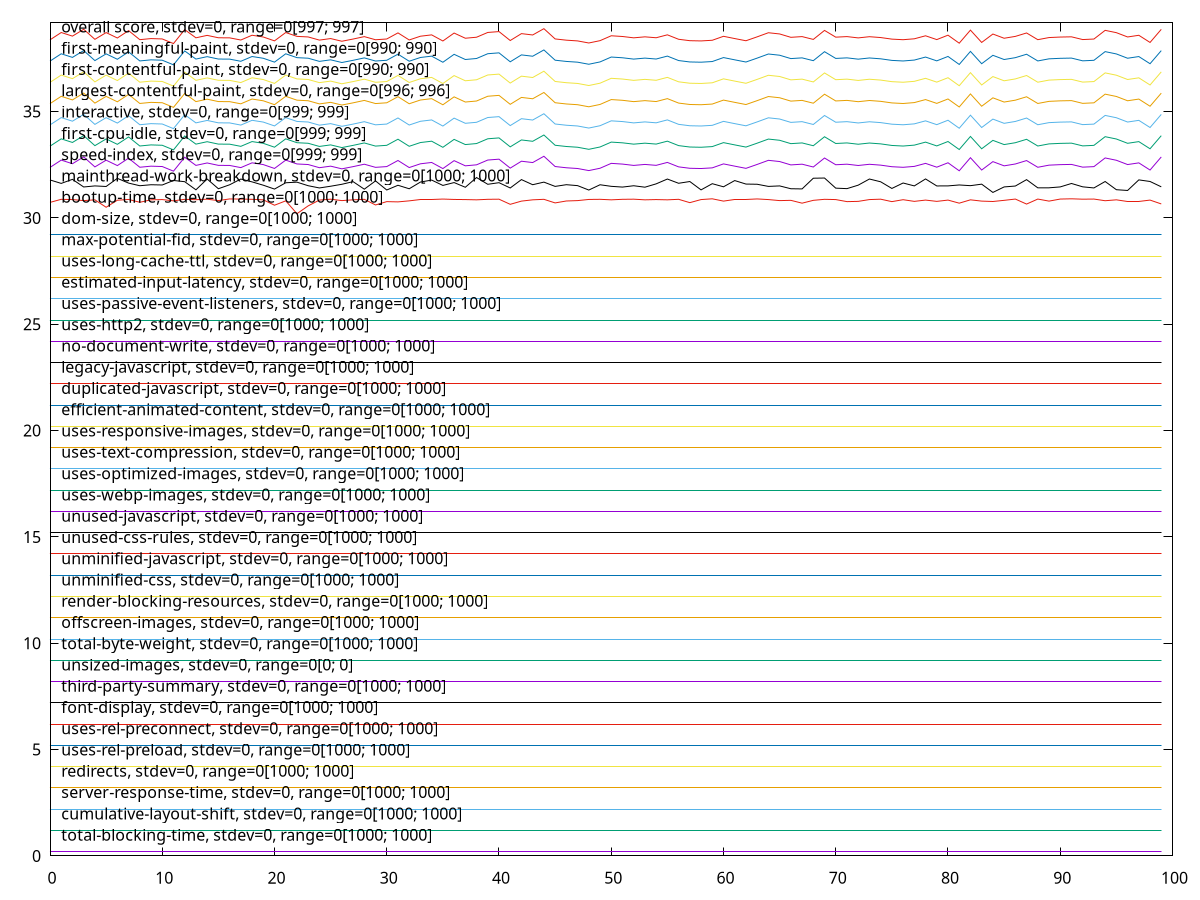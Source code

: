 $_totalBlockingTime <<EOF
0.2
0.2
0.2
0.2
0.2
0.2
0.2
0.2
0.2
0.2
0.2
0.2
0.2
0.2
0.2
0.2
0.2
0.2
0.2
0.2
0.2
0.2
0.2
0.2
0.2
0.2
0.2
0.2
0.2
0.2
0.2
0.2
0.2
0.2
0.2
0.2
0.2
0.2
0.2
0.2
0.2
0.2
0.2
0.2
0.2
0.2
0.2
0.2
0.2
0.2
0.2
0.2
0.2
0.2
0.2
0.2
0.2
0.2
0.2
0.2
0.2
0.2
0.2
0.2
0.2
0.2
0.2
0.2
0.2
0.2
0.2
0.2
0.2
0.2
0.2
0.2
0.2
0.2
0.2
0.2
0.2
0.2
0.2
0.2
0.2
0.2
0.2
0.2
0.2
0.2
0.2
0.2
0.2
0.2
0.2
0.2
0.2
0.2
0.2
0.2
EOF
$_cumulativeLayoutShift <<EOF
1.2
1.2
1.2
1.2
1.2
1.2
1.2
1.2
1.2
1.2
1.2
1.2
1.2
1.2
1.2
1.2
1.2
1.2
1.2
1.2
1.2
1.2
1.2
1.2
1.2
1.2
1.2
1.2
1.2
1.2
1.2
1.2
1.2
1.2
1.2
1.2
1.2
1.2
1.2
1.2
1.2
1.2
1.2
1.2
1.2
1.2
1.2
1.2
1.2
1.2
1.2
1.2
1.2
1.2
1.2
1.2
1.2
1.2
1.2
1.2
1.2
1.2
1.2
1.2
1.2
1.2
1.2
1.2
1.2
1.2
1.2
1.2
1.2
1.2
1.2
1.2
1.2
1.2
1.2
1.2
1.2
1.2
1.2
1.2
1.2
1.2
1.2
1.2
1.2
1.2
1.2
1.2
1.2
1.2
1.2
1.2
1.2
1.2
1.2
1.2
EOF
$_serverResponseTime <<EOF
2.2
2.2
2.2
2.2
2.2
2.2
2.2
2.2
2.2
2.2
2.2
2.2
2.2
2.2
2.2
2.2
2.2
2.2
2.2
2.2
2.2
2.2
2.2
2.2
2.2
2.2
2.2
2.2
2.2
2.2
2.2
2.2
2.2
2.2
2.2
2.2
2.2
2.2
2.2
2.2
2.2
2.2
2.2
2.2
2.2
2.2
2.2
2.2
2.2
2.2
2.2
2.2
2.2
2.2
2.2
2.2
2.2
2.2
2.2
2.2
2.2
2.2
2.2
2.2
2.2
2.2
2.2
2.2
2.2
2.2
2.2
2.2
2.2
2.2
2.2
2.2
2.2
2.2
2.2
2.2
2.2
2.2
2.2
2.2
2.2
2.2
2.2
2.2
2.2
2.2
2.2
2.2
2.2
2.2
2.2
2.2
2.2
2.2
2.2
2.2
EOF
$_redirects <<EOF
3.2
3.2
3.2
3.2
3.2
3.2
3.2
3.2
3.2
3.2
3.2
3.2
3.2
3.2
3.2
3.2
3.2
3.2
3.2
3.2
3.2
3.2
3.2
3.2
3.2
3.2
3.2
3.2
3.2
3.2
3.2
3.2
3.2
3.2
3.2
3.2
3.2
3.2
3.2
3.2
3.2
3.2
3.2
3.2
3.2
3.2
3.2
3.2
3.2
3.2
3.2
3.2
3.2
3.2
3.2
3.2
3.2
3.2
3.2
3.2
3.2
3.2
3.2
3.2
3.2
3.2
3.2
3.2
3.2
3.2
3.2
3.2
3.2
3.2
3.2
3.2
3.2
3.2
3.2
3.2
3.2
3.2
3.2
3.2
3.2
3.2
3.2
3.2
3.2
3.2
3.2
3.2
3.2
3.2
3.2
3.2
3.2
3.2
3.2
3.2
EOF
$_usesRelPreload <<EOF
4.2
4.2
4.2
4.2
4.2
4.2
4.2
4.2
4.2
4.2
4.2
4.2
4.2
4.2
4.2
4.2
4.2
4.2
4.2
4.2
4.2
4.2
4.2
4.2
4.2
4.2
4.2
4.2
4.2
4.2
4.2
4.2
4.2
4.2
4.2
4.2
4.2
4.2
4.2
4.2
4.2
4.2
4.2
4.2
4.2
4.2
4.2
4.2
4.2
4.2
4.2
4.2
4.2
4.2
4.2
4.2
4.2
4.2
4.2
4.2
4.2
4.2
4.2
4.2
4.2
4.2
4.2
4.2
4.2
4.2
4.2
4.2
4.2
4.2
4.2
4.2
4.2
4.2
4.2
4.2
4.2
4.2
4.2
4.2
4.2
4.2
4.2
4.2
4.2
4.2
4.2
4.2
4.2
4.2
4.2
4.2
4.2
4.2
4.2
4.2
EOF
$_usesRelPreconnect <<EOF
5.2
5.2
5.2
5.2
5.2
5.2
5.2
5.2
5.2
5.2
5.2
5.2
5.2
5.2
5.2
5.2
5.2
5.2
5.2
5.2
5.2
5.2
5.2
5.2
5.2
5.2
5.2
5.2
5.2
5.2
5.2
5.2
5.2
5.2
5.2
5.2
5.2
5.2
5.2
5.2
5.2
5.2
5.2
5.2
5.2
5.2
5.2
5.2
5.2
5.2
5.2
5.2
5.2
5.2
5.2
5.2
5.2
5.2
5.2
5.2
5.2
5.2
5.2
5.2
5.2
5.2
5.2
5.2
5.2
5.2
5.2
5.2
5.2
5.2
5.2
5.2
5.2
5.2
5.2
5.2
5.2
5.2
5.2
5.2
5.2
5.2
5.2
5.2
5.2
5.2
5.2
5.2
5.2
5.2
5.2
5.2
5.2
5.2
5.2
5.2
EOF
$_fontDisplay <<EOF
6.2
6.2
6.2
6.2
6.2
6.2
6.2
6.2
6.2
6.2
6.2
6.2
6.2
6.2
6.2
6.2
6.2
6.2
6.2
6.2
6.2
6.2
6.2
6.2
6.2
6.2
6.2
6.2
6.2
6.2
6.2
6.2
6.2
6.2
6.2
6.2
6.2
6.2
6.2
6.2
6.2
6.2
6.2
6.2
6.2
6.2
6.2
6.2
6.2
6.2
6.2
6.2
6.2
6.2
6.2
6.2
6.2
6.2
6.2
6.2
6.2
6.2
6.2
6.2
6.2
6.2
6.2
6.2
6.2
6.2
6.2
6.2
6.2
6.2
6.2
6.2
6.2
6.2
6.2
6.2
6.2
6.2
6.2
6.2
6.2
6.2
6.2
6.2
6.2
6.2
6.2
6.2
6.2
6.2
6.2
6.2
6.2
6.2
6.2
6.2
EOF
$_thirdPartySummary <<EOF
7.2
7.2
7.2
7.2
7.2
7.2
7.2
7.2
7.2
7.2
7.2
7.2
7.2
7.2
7.2
7.2
7.2
7.2
7.2
7.2
7.2
7.2
7.2
7.2
7.2
7.2
7.2
7.2
7.2
7.2
7.2
7.2
7.2
7.2
7.2
7.2
7.2
7.2
7.2
7.2
7.2
7.2
7.2
7.2
7.2
7.2
7.2
7.2
7.2
7.2
7.2
7.2
7.2
7.2
7.2
7.2
7.2
7.2
7.2
7.2
7.2
7.2
7.2
7.2
7.2
7.2
7.2
7.2
7.2
7.2
7.2
7.2
7.2
7.2
7.2
7.2
7.2
7.2
7.2
7.2
7.2
7.2
7.2
7.2
7.2
7.2
7.2
7.2
7.2
7.2
7.2
7.2
7.2
7.2
7.2
7.2
7.2
7.2
7.2
7.2
EOF
$_unsizedImages <<EOF
8.2
8.2
8.2
8.2
8.2
8.2
8.2
8.2
8.2
8.2
8.2
8.2
8.2
8.2
8.2
8.2
8.2
8.2
8.2
8.2
8.2
8.2
8.2
8.2
8.2
8.2
8.2
8.2
8.2
8.2
8.2
8.2
8.2
8.2
8.2
8.2
8.2
8.2
8.2
8.2
8.2
8.2
8.2
8.2
8.2
8.2
8.2
8.2
8.2
8.2
8.2
8.2
8.2
8.2
8.2
8.2
8.2
8.2
8.2
8.2
8.2
8.2
8.2
8.2
8.2
8.2
8.2
8.2
8.2
8.2
8.2
8.2
8.2
8.2
8.2
8.2
8.2
8.2
8.2
8.2
8.2
8.2
8.2
8.2
8.2
8.2
8.2
8.2
8.2
8.2
8.2
8.2
8.2
8.2
8.2
8.2
8.2
8.2
8.2
8.2
EOF
$_totalByteWeight <<EOF
9.2
9.2
9.2
9.2
9.2
9.2
9.2
9.2
9.2
9.2
9.2
9.2
9.2
9.2
9.2
9.2
9.2
9.2
9.2
9.2
9.2
9.2
9.2
9.2
9.2
9.2
9.2
9.2
9.2
9.2
9.2
9.2
9.2
9.2
9.2
9.2
9.2
9.2
9.2
9.2
9.2
9.2
9.2
9.2
9.2
9.2
9.2
9.2
9.2
9.2
9.2
9.2
9.2
9.2
9.2
9.2
9.2
9.2
9.2
9.2
9.2
9.2
9.2
9.2
9.2
9.2
9.2
9.2
9.2
9.2
9.2
9.2
9.2
9.2
9.2
9.2
9.2
9.2
9.2
9.2
9.2
9.2
9.2
9.2
9.2
9.2
9.2
9.2
9.2
9.2
9.2
9.2
9.2
9.2
9.2
9.2
9.2
9.2
9.2
9.2
EOF
$_offscreenImages <<EOF
10.2
10.2
10.2
10.2
10.2
10.2
10.2
10.2
10.2
10.2
10.2
10.2
10.2
10.2
10.2
10.2
10.2
10.2
10.2
10.2
10.2
10.2
10.2
10.2
10.2
10.2
10.2
10.2
10.2
10.2
10.2
10.2
10.2
10.2
10.2
10.2
10.2
10.2
10.2
10.2
10.2
10.2
10.2
10.2
10.2
10.2
10.2
10.2
10.2
10.2
10.2
10.2
10.2
10.2
10.2
10.2
10.2
10.2
10.2
10.2
10.2
10.2
10.2
10.2
10.2
10.2
10.2
10.2
10.2
10.2
10.2
10.2
10.2
10.2
10.2
10.2
10.2
10.2
10.2
10.2
10.2
10.2
10.2
10.2
10.2
10.2
10.2
10.2
10.2
10.2
10.2
10.2
10.2
10.2
10.2
10.2
10.2
10.2
10.2
10.2
EOF
$_renderBlockingResources <<EOF
11.2
11.2
11.2
11.2
11.2
11.2
11.2
11.2
11.2
11.2
11.2
11.2
11.2
11.2
11.2
11.2
11.2
11.2
11.2
11.2
11.2
11.2
11.2
11.2
11.2
11.2
11.2
11.2
11.2
11.2
11.2
11.2
11.2
11.2
11.2
11.2
11.2
11.2
11.2
11.2
11.2
11.2
11.2
11.2
11.2
11.2
11.2
11.2
11.2
11.2
11.2
11.2
11.2
11.2
11.2
11.2
11.2
11.2
11.2
11.2
11.2
11.2
11.2
11.2
11.2
11.2
11.2
11.2
11.2
11.2
11.2
11.2
11.2
11.2
11.2
11.2
11.2
11.2
11.2
11.2
11.2
11.2
11.2
11.2
11.2
11.2
11.2
11.2
11.2
11.2
11.2
11.2
11.2
11.2
11.2
11.2
11.2
11.2
11.2
11.2
EOF
$_unminifiedCss <<EOF
12.2
12.2
12.2
12.2
12.2
12.2
12.2
12.2
12.2
12.2
12.2
12.2
12.2
12.2
12.2
12.2
12.2
12.2
12.2
12.2
12.2
12.2
12.2
12.2
12.2
12.2
12.2
12.2
12.2
12.2
12.2
12.2
12.2
12.2
12.2
12.2
12.2
12.2
12.2
12.2
12.2
12.2
12.2
12.2
12.2
12.2
12.2
12.2
12.2
12.2
12.2
12.2
12.2
12.2
12.2
12.2
12.2
12.2
12.2
12.2
12.2
12.2
12.2
12.2
12.2
12.2
12.2
12.2
12.2
12.2
12.2
12.2
12.2
12.2
12.2
12.2
12.2
12.2
12.2
12.2
12.2
12.2
12.2
12.2
12.2
12.2
12.2
12.2
12.2
12.2
12.2
12.2
12.2
12.2
12.2
12.2
12.2
12.2
12.2
12.2
EOF
$_unminifiedJavascript <<EOF
13.2
13.2
13.2
13.2
13.2
13.2
13.2
13.2
13.2
13.2
13.2
13.2
13.2
13.2
13.2
13.2
13.2
13.2
13.2
13.2
13.2
13.2
13.2
13.2
13.2
13.2
13.2
13.2
13.2
13.2
13.2
13.2
13.2
13.2
13.2
13.2
13.2
13.2
13.2
13.2
13.2
13.2
13.2
13.2
13.2
13.2
13.2
13.2
13.2
13.2
13.2
13.2
13.2
13.2
13.2
13.2
13.2
13.2
13.2
13.2
13.2
13.2
13.2
13.2
13.2
13.2
13.2
13.2
13.2
13.2
13.2
13.2
13.2
13.2
13.2
13.2
13.2
13.2
13.2
13.2
13.2
13.2
13.2
13.2
13.2
13.2
13.2
13.2
13.2
13.2
13.2
13.2
13.2
13.2
13.2
13.2
13.2
13.2
13.2
13.2
EOF
$_unusedCssRules <<EOF
14.2
14.2
14.2
14.2
14.2
14.2
14.2
14.2
14.2
14.2
14.2
14.2
14.2
14.2
14.2
14.2
14.2
14.2
14.2
14.2
14.2
14.2
14.2
14.2
14.2
14.2
14.2
14.2
14.2
14.2
14.2
14.2
14.2
14.2
14.2
14.2
14.2
14.2
14.2
14.2
14.2
14.2
14.2
14.2
14.2
14.2
14.2
14.2
14.2
14.2
14.2
14.2
14.2
14.2
14.2
14.2
14.2
14.2
14.2
14.2
14.2
14.2
14.2
14.2
14.2
14.2
14.2
14.2
14.2
14.2
14.2
14.2
14.2
14.2
14.2
14.2
14.2
14.2
14.2
14.2
14.2
14.2
14.2
14.2
14.2
14.2
14.2
14.2
14.2
14.2
14.2
14.2
14.2
14.2
14.2
14.2
14.2
14.2
14.2
14.2
EOF
$_unusedJavascript <<EOF
15.2
15.2
15.2
15.2
15.2
15.2
15.2
15.2
15.2
15.2
15.2
15.2
15.2
15.2
15.2
15.2
15.2
15.2
15.2
15.2
15.2
15.2
15.2
15.2
15.2
15.2
15.2
15.2
15.2
15.2
15.2
15.2
15.2
15.2
15.2
15.2
15.2
15.2
15.2
15.2
15.2
15.2
15.2
15.2
15.2
15.2
15.2
15.2
15.2
15.2
15.2
15.2
15.2
15.2
15.2
15.2
15.2
15.2
15.2
15.2
15.2
15.2
15.2
15.2
15.2
15.2
15.2
15.2
15.2
15.2
15.2
15.2
15.2
15.2
15.2
15.2
15.2
15.2
15.2
15.2
15.2
15.2
15.2
15.2
15.2
15.2
15.2
15.2
15.2
15.2
15.2
15.2
15.2
15.2
15.2
15.2
15.2
15.2
15.2
15.2
EOF
$_usesWebpImages <<EOF
16.2
16.2
16.2
16.2
16.2
16.2
16.2
16.2
16.2
16.2
16.2
16.2
16.2
16.2
16.2
16.2
16.2
16.2
16.2
16.2
16.2
16.2
16.2
16.2
16.2
16.2
16.2
16.2
16.2
16.2
16.2
16.2
16.2
16.2
16.2
16.2
16.2
16.2
16.2
16.2
16.2
16.2
16.2
16.2
16.2
16.2
16.2
16.2
16.2
16.2
16.2
16.2
16.2
16.2
16.2
16.2
16.2
16.2
16.2
16.2
16.2
16.2
16.2
16.2
16.2
16.2
16.2
16.2
16.2
16.2
16.2
16.2
16.2
16.2
16.2
16.2
16.2
16.2
16.2
16.2
16.2
16.2
16.2
16.2
16.2
16.2
16.2
16.2
16.2
16.2
16.2
16.2
16.2
16.2
16.2
16.2
16.2
16.2
16.2
16.2
EOF
$_usesOptimizedImages <<EOF
17.2
17.2
17.2
17.2
17.2
17.2
17.2
17.2
17.2
17.2
17.2
17.2
17.2
17.2
17.2
17.2
17.2
17.2
17.2
17.2
17.2
17.2
17.2
17.2
17.2
17.2
17.2
17.2
17.2
17.2
17.2
17.2
17.2
17.2
17.2
17.2
17.2
17.2
17.2
17.2
17.2
17.2
17.2
17.2
17.2
17.2
17.2
17.2
17.2
17.2
17.2
17.2
17.2
17.2
17.2
17.2
17.2
17.2
17.2
17.2
17.2
17.2
17.2
17.2
17.2
17.2
17.2
17.2
17.2
17.2
17.2
17.2
17.2
17.2
17.2
17.2
17.2
17.2
17.2
17.2
17.2
17.2
17.2
17.2
17.2
17.2
17.2
17.2
17.2
17.2
17.2
17.2
17.2
17.2
17.2
17.2
17.2
17.2
17.2
17.2
EOF
$_usesTextCompression <<EOF
18.2
18.2
18.2
18.2
18.2
18.2
18.2
18.2
18.2
18.2
18.2
18.2
18.2
18.2
18.2
18.2
18.2
18.2
18.2
18.2
18.2
18.2
18.2
18.2
18.2
18.2
18.2
18.2
18.2
18.2
18.2
18.2
18.2
18.2
18.2
18.2
18.2
18.2
18.2
18.2
18.2
18.2
18.2
18.2
18.2
18.2
18.2
18.2
18.2
18.2
18.2
18.2
18.2
18.2
18.2
18.2
18.2
18.2
18.2
18.2
18.2
18.2
18.2
18.2
18.2
18.2
18.2
18.2
18.2
18.2
18.2
18.2
18.2
18.2
18.2
18.2
18.2
18.2
18.2
18.2
18.2
18.2
18.2
18.2
18.2
18.2
18.2
18.2
18.2
18.2
18.2
18.2
18.2
18.2
18.2
18.2
18.2
18.2
18.2
18.2
EOF
$_usesResponsiveImages <<EOF
19.2
19.2
19.2
19.2
19.2
19.2
19.2
19.2
19.2
19.2
19.2
19.2
19.2
19.2
19.2
19.2
19.2
19.2
19.2
19.2
19.2
19.2
19.2
19.2
19.2
19.2
19.2
19.2
19.2
19.2
19.2
19.2
19.2
19.2
19.2
19.2
19.2
19.2
19.2
19.2
19.2
19.2
19.2
19.2
19.2
19.2
19.2
19.2
19.2
19.2
19.2
19.2
19.2
19.2
19.2
19.2
19.2
19.2
19.2
19.2
19.2
19.2
19.2
19.2
19.2
19.2
19.2
19.2
19.2
19.2
19.2
19.2
19.2
19.2
19.2
19.2
19.2
19.2
19.2
19.2
19.2
19.2
19.2
19.2
19.2
19.2
19.2
19.2
19.2
19.2
19.2
19.2
19.2
19.2
19.2
19.2
19.2
19.2
19.2
19.2
EOF
$_efficientAnimatedContent <<EOF
20.2
20.2
20.2
20.2
20.2
20.2
20.2
20.2
20.2
20.2
20.2
20.2
20.2
20.2
20.2
20.2
20.2
20.2
20.2
20.2
20.2
20.2
20.2
20.2
20.2
20.2
20.2
20.2
20.2
20.2
20.2
20.2
20.2
20.2
20.2
20.2
20.2
20.2
20.2
20.2
20.2
20.2
20.2
20.2
20.2
20.2
20.2
20.2
20.2
20.2
20.2
20.2
20.2
20.2
20.2
20.2
20.2
20.2
20.2
20.2
20.2
20.2
20.2
20.2
20.2
20.2
20.2
20.2
20.2
20.2
20.2
20.2
20.2
20.2
20.2
20.2
20.2
20.2
20.2
20.2
20.2
20.2
20.2
20.2
20.2
20.2
20.2
20.2
20.2
20.2
20.2
20.2
20.2
20.2
20.2
20.2
20.2
20.2
20.2
20.2
EOF
$_duplicatedJavascript <<EOF
21.2
21.2
21.2
21.2
21.2
21.2
21.2
21.2
21.2
21.2
21.2
21.2
21.2
21.2
21.2
21.2
21.2
21.2
21.2
21.2
21.2
21.2
21.2
21.2
21.2
21.2
21.2
21.2
21.2
21.2
21.2
21.2
21.2
21.2
21.2
21.2
21.2
21.2
21.2
21.2
21.2
21.2
21.2
21.2
21.2
21.2
21.2
21.2
21.2
21.2
21.2
21.2
21.2
21.2
21.2
21.2
21.2
21.2
21.2
21.2
21.2
21.2
21.2
21.2
21.2
21.2
21.2
21.2
21.2
21.2
21.2
21.2
21.2
21.2
21.2
21.2
21.2
21.2
21.2
21.2
21.2
21.2
21.2
21.2
21.2
21.2
21.2
21.2
21.2
21.2
21.2
21.2
21.2
21.2
21.2
21.2
21.2
21.2
21.2
21.2
EOF
$_legacyJavascript <<EOF
22.2
22.2
22.2
22.2
22.2
22.2
22.2
22.2
22.2
22.2
22.2
22.2
22.2
22.2
22.2
22.2
22.2
22.2
22.2
22.2
22.2
22.2
22.2
22.2
22.2
22.2
22.2
22.2
22.2
22.2
22.2
22.2
22.2
22.2
22.2
22.2
22.2
22.2
22.2
22.2
22.2
22.2
22.2
22.2
22.2
22.2
22.2
22.2
22.2
22.2
22.2
22.2
22.2
22.2
22.2
22.2
22.2
22.2
22.2
22.2
22.2
22.2
22.2
22.2
22.2
22.2
22.2
22.2
22.2
22.2
22.2
22.2
22.2
22.2
22.2
22.2
22.2
22.2
22.2
22.2
22.2
22.2
22.2
22.2
22.2
22.2
22.2
22.2
22.2
22.2
22.2
22.2
22.2
22.2
22.2
22.2
22.2
22.2
22.2
22.2
EOF
$_noDocumentWrite <<EOF
23.2
23.2
23.2
23.2
23.2
23.2
23.2
23.2
23.2
23.2
23.2
23.2
23.2
23.2
23.2
23.2
23.2
23.2
23.2
23.2
23.2
23.2
23.2
23.2
23.2
23.2
23.2
23.2
23.2
23.2
23.2
23.2
23.2
23.2
23.2
23.2
23.2
23.2
23.2
23.2
23.2
23.2
23.2
23.2
23.2
23.2
23.2
23.2
23.2
23.2
23.2
23.2
23.2
23.2
23.2
23.2
23.2
23.2
23.2
23.2
23.2
23.2
23.2
23.2
23.2
23.2
23.2
23.2
23.2
23.2
23.2
23.2
23.2
23.2
23.2
23.2
23.2
23.2
23.2
23.2
23.2
23.2
23.2
23.2
23.2
23.2
23.2
23.2
23.2
23.2
23.2
23.2
23.2
23.2
23.2
23.2
23.2
23.2
23.2
23.2
EOF
$_usesHttp2 <<EOF
24.2
24.2
24.2
24.2
24.2
24.2
24.2
24.2
24.2
24.2
24.2
24.2
24.2
24.2
24.2
24.2
24.2
24.2
24.2
24.2
24.2
24.2
24.2
24.2
24.2
24.2
24.2
24.2
24.2
24.2
24.2
24.2
24.2
24.2
24.2
24.2
24.2
24.2
24.2
24.2
24.2
24.2
24.2
24.2
24.2
24.2
24.2
24.2
24.2
24.2
24.2
24.2
24.2
24.2
24.2
24.2
24.2
24.2
24.2
24.2
24.2
24.2
24.2
24.2
24.2
24.2
24.2
24.2
24.2
24.2
24.2
24.2
24.2
24.2
24.2
24.2
24.2
24.2
24.2
24.2
24.2
24.2
24.2
24.2
24.2
24.2
24.2
24.2
24.2
24.2
24.2
24.2
24.2
24.2
24.2
24.2
24.2
24.2
24.2
24.2
EOF
$_usesPassiveEventListeners <<EOF
25.2
25.2
25.2
25.2
25.2
25.2
25.2
25.2
25.2
25.2
25.2
25.2
25.2
25.2
25.2
25.2
25.2
25.2
25.2
25.2
25.2
25.2
25.2
25.2
25.2
25.2
25.2
25.2
25.2
25.2
25.2
25.2
25.2
25.2
25.2
25.2
25.2
25.2
25.2
25.2
25.2
25.2
25.2
25.2
25.2
25.2
25.2
25.2
25.2
25.2
25.2
25.2
25.2
25.2
25.2
25.2
25.2
25.2
25.2
25.2
25.2
25.2
25.2
25.2
25.2
25.2
25.2
25.2
25.2
25.2
25.2
25.2
25.2
25.2
25.2
25.2
25.2
25.2
25.2
25.2
25.2
25.2
25.2
25.2
25.2
25.2
25.2
25.2
25.2
25.2
25.2
25.2
25.2
25.2
25.2
25.2
25.2
25.2
25.2
25.2
EOF
$_estimatedInputLatency <<EOF
26.2
26.2
26.2
26.2
26.2
26.2
26.2
26.2
26.2
26.2
26.2
26.2
26.2
26.2
26.2
26.2
26.2
26.2
26.2
26.2
26.2
26.2
26.2
26.2
26.2
26.2
26.2
26.2
26.2
26.2
26.2
26.2
26.2
26.2
26.2
26.2
26.2
26.2
26.2
26.2
26.2
26.2
26.2
26.2
26.2
26.2
26.2
26.2
26.2
26.2
26.2
26.2
26.2
26.2
26.2
26.2
26.2
26.2
26.2
26.2
26.2
26.2
26.2
26.2
26.2
26.2
26.2
26.2
26.2
26.2
26.2
26.2
26.2
26.2
26.2
26.2
26.2
26.2
26.2
26.2
26.2
26.2
26.2
26.2
26.2
26.2
26.2
26.2
26.2
26.2
26.2
26.2
26.2
26.2
26.2
26.2
26.2
26.2
26.2
26.2
EOF
$_usesLongCacheTtl <<EOF
27.2
27.2
27.2
27.2
27.2
27.2
27.2
27.2
27.2
27.2
27.2
27.2
27.2
27.2
27.2
27.2
27.2
27.2
27.2
27.2
27.2
27.2
27.2
27.2
27.2
27.2
27.2
27.2
27.2
27.2
27.2
27.2
27.2
27.2
27.2
27.2
27.2
27.2
27.2
27.2
27.2
27.2
27.2
27.2
27.2
27.2
27.2
27.2
27.2
27.2
27.2
27.2
27.2
27.2
27.2
27.2
27.2
27.2
27.2
27.2
27.2
27.2
27.2
27.2
27.2
27.2
27.2
27.2
27.2
27.2
27.2
27.2
27.2
27.2
27.2
27.2
27.2
27.2
27.2
27.2
27.2
27.2
27.2
27.2
27.2
27.2
27.2
27.2
27.2
27.2
27.2
27.2
27.2
27.2
27.2
27.2
27.2
27.2
27.2
27.2
EOF
$_maxPotentialFid <<EOF
28.2
28.2
28.2
28.2
28.2
28.2
28.2
28.2
28.2
28.2
28.2
28.2
28.2
28.2
28.2
28.2
28.2
28.2
28.2
28.2
28.2
28.2
28.2
28.2
28.2
28.2
28.2
28.2
28.2
28.2
28.2
28.2
28.2
28.2
28.2
28.2
28.2
28.2
28.2
28.2
28.2
28.2
28.2
28.2
28.2
28.2
28.2
28.2
28.2
28.2
28.2
28.2
28.2
28.2
28.2
28.2
28.2
28.2
28.2
28.2
28.2
28.2
28.2
28.2
28.2
28.2
28.2
28.2
28.2
28.2
28.2
28.2
28.2
28.2
28.2
28.2
28.2
28.2
28.2
28.2
28.2
28.2
28.2
28.2
28.2
28.2
28.2
28.2
28.2
28.2
28.2
28.2
28.2
28.2
28.2
28.2
28.2
28.2
28.2
28.2
EOF
$_domSize <<EOF
29.2
29.2
29.2
29.2
29.2
29.2
29.2
29.2
29.2
29.2
29.2
29.2
29.2
29.2
29.2
29.2
29.2
29.2
29.2
29.2
29.2
29.2
29.2
29.2
29.2
29.2
29.2
29.2
29.2
29.2
29.2
29.2
29.2
29.2
29.2
29.2
29.2
29.2
29.2
29.2
29.2
29.2
29.2
29.2
29.2
29.2
29.2
29.2
29.2
29.2
29.2
29.2
29.2
29.2
29.2
29.2
29.2
29.2
29.2
29.2
29.2
29.2
29.2
29.2
29.2
29.2
29.2
29.2
29.2
29.2
29.2
29.2
29.2
29.2
29.2
29.2
29.2
29.2
29.2
29.2
29.2
29.2
29.2
29.2
29.2
29.2
29.2
29.2
29.2
29.2
29.2
29.2
29.2
29.2
29.2
29.2
29.2
29.2
29.2
29.2
EOF
$_bootupTime <<EOF
30.73103448275862
30.875862068965517
30.863793103448277
30.81551724137931
30.851724137931033
30.501724137931035
30.83362068965517
30.869827586206895
30.737068965517242
30.851724137931033
30.863793103448277
30.803448275862067
30.875862068965517
30.857758620689655
30.881896551724136
30.81551724137931
30.89396551724138
30.887931034482758
30.875862068965517
30.851724137931033
30.598275862068963
30.803448275862067
30.2
30.56810344827586
30.839655172413792
30.881896551724136
30.81551724137931
30.851724137931033
30.875862068965517
30.610344827586207
30.767241379310345
30.7551724137931
30.803448275862067
30.875862068965517
30.875862068965517
30.887931034482758
30.869827586206895
30.863793103448277
30.851724137931033
30.875862068965517
30.881896551724136
30.64051724137931
30.791379310344826
30.851724137931033
30.875862068965517
30.70689655172414
30.79741379310345
30.81551724137931
30.869827586206895
30.875862068965517
30.851724137931033
30.875862068965517
30.881896551724136
30.851724137931033
30.863793103448277
30.851724137931033
30.875862068965517
30.71896551724138
30.863793103448277
30.9
30.791379310344826
30.851724137931033
30.851724137931033
30.89396551724138
30.863793103448277
30.81551724137931
30.82758620689655
30.694827586206895
30.82758620689655
30.875862068965517
30.863793103448277
30.767241379310345
30.779310344827586
30.863793103448277
30.881896551724136
30.767241379310345
30.857758620689655
30.779310344827586
30.839655172413792
30.779310344827586
30.839655172413792
30.694827586206895
30.851724137931033
30.791379310344826
30.773275862068964
30.82758620689655
30.887931034482758
30.65258620689655
30.887931034482758
30.791379310344826
30.887931034482758
30.9
30.881896551724136
30.887931034482758
30.80948275862069
30.851724137931033
30.773275862068964
30.773275862068964
30.839655172413792
30.658620689655173
EOF
$_mainthreadWorkBreakdown <<EOF
31.786635933980346
31.6242324474357
31.81494420428726
31.456107232116462
31.505894855465446
31.479021604827274
31.8617602366981
31.638733142646657
31.514963587733963
31.561880104492754
31.549701379515717
31.761736370999632
31.704584296917044
31.322755366553853
31.83080003658593
31.373859152095513
31.559339957488447
31.828392400068193
31.695645808598428
31.539294177883804
31.35762800259698
31.653921625376647
31.68267978487371
31.515072154106665
31.410428273716537
31.491010902841225
31.58293444156742
31.706872833901404
31.352727091395447
31.74178733974723
31.314209166342316
31.536456861516587
31.37191146114904
31.687283815225083
31.780734072999007
31.529152614593425
31.663507852954
31.442601793448393
31.9
31.58224687410049
31.658346907404507
31.408811039903647
31.803328137868245
31.56248829183095
31.684657948146448
31.483228354333846
31.56360184593955
31.51929341482694
31.311852283619693
31.56045882218781
31.486396268423494
31.45139473319332
31.513985744647513
31.44594031637876
31.602553765085897
31.829745053012157
31.630257926353604
31.71243127056771
31.31959404424721
31.61058727079198
31.46405384046946
31.757804311311105
31.593255846106764
31.583817365179105
31.483114967597572
31.506334526902926
31.37346995938802
31.364601851067114
31.867832228518086
31.876898262703314
31.401054951439182
31.37825797408046
31.541179233444097
31.830507303717923
31.700374350542415
31.387117296209887
31.64274652136745
31.506444402585643
31.83388801552654
31.50468438429799
31.507103309488627
31.55073337131223
31.517780968603134
31.58879749880536
31.2
31.458569995353617
31.500487198500327
31.801367539643397
31.415384806754712
31.417235913165513
31.459038213661454
31.620734995541255
31.462890305193124
31.410676800562015
31.713675190877385
31.327818685987715
31.29207690037206
31.789522042011424
31.714606044282196
31.462890305193124
EOF
$_speedIndex <<EOF
32.375172897112414
32.71942817391118
32.54992412168895
32.87115665391451
32.399391441067785
32.71605068246654
32.46182293666486
32.80924189125916
32.38363868607575
32.434603031535104
32.41748628017177
32.2
32.854162553182086
32.470960032245664
32.58514144517102
32.47249617956377
32.46877699766996
32.366867620638125
32.59159300178772
32.50878281549356
32.326981441191315
32.71946838063651
32.538178995860875
32.51136785055754
32.3626941603224
32.43549309017293
32.30925669048926
32.41262930403509
32.526632743528964
32.37914269531459
32.41505785620818
32.70201533135579
32.36962270761482
32.54572689654817
32.60904796765644
32.32134433011343
32.6942518073225
32.450823668025286
32.49832001422243
32.72280541527739
32.763393145935005
32.34291573243246
32.667531977246824
32.60433215523677
32.900000000000006
32.41789100503686
32.35969551852203
32.32475101199809
32.22711487619029
32.33663187322832
32.566507471795845
32.53256771891861
32.470030233907366
32.51621439872241
32.473506774777825
32.61098251932991
32.401780205589354
32.335374998593885
32.32385881011347
32.35535929940321
32.54177146723401
32.43549309017293
32.33249622111442
32.51645671268909
32.70929494925639
32.65223347243751
32.49387563165014
32.527844025387324
32.39550437274878
32.81822957433984
32.501350028320864
32.52792477637057
32.466674718157925
32.522837186523795
32.48324777224695
32.409067195587475
32.381654023556564
32.42436611855433
32.56582166147157
32.38683826794016
32.59449590564923
32.21780736249128
32.832068737945946
32.25291412344051
32.64808588994477
32.4500552383679
32.53753312845787
32.698153847167255
32.382828630073334
32.4824798848212
32.50648039601579
32.51734518629138
32.38845822459582
32.41291264172739
32.82123844643154
32.71223059910041
32.51035808856773
32.58941570307938
32.252751653565376
32.86819116029903
EOF
$_firstCpuIdle <<EOF
33.375029631294446
33.71928147398914
33.54973287063857
33.87112632686076
33.39923585307616
33.71590221570799
33.461643992626726
33.809155325241825
33.38349090582742
33.43443277993364
33.4173226752238
33.2
33.85411558674917
33.47077868741515
33.58495205093872
33.47231445663974
33.468596202798985
33.3667289999052
33.591404367756404
33.508594299476066
33.326868110926505
33.71932170196742
33.53798798689738
33.51117900721351
33.36255795460784
33.43532251788207
33.309156182159285
33.41246775104703
33.52644239223899
33.3789972848634
33.414895268043935
33.70185990594818
33.369482522246486
33.54553568255224
33.60886204278173
33.32123497208819
33.694092798325364
33.45064795885835
33.49813303585337
33.722660517874104
33.76327271365374
33.34279170679901
33.667362079417245
33.60414540448263
33.900000000000006
33.41772723241367
33.359561081381734
33.32463924164504
33.22708648880979
33.33651197140288
33.56631661239369
33.532376977603306
33.46984912150396
33.516024997865856
33.47332480712408
33.610796953375264
33.4016235009473
33.33525593629053
33.32374766806635
33.355227469085186
33.54158033849979
33.43532251788207
33.332379100147314
33.51626728588091
33.70914305587315
33.65205834765846
33.49368940970832
33.52765358556708
33.39535063971229
33.81815042266196
33.501162569538835
33.527734330814155
33.46649446693056
33.52264714227658
33.48306360878808
33.4089071941265
33.38150728166964
33.424199732567295
33.56563076884218
33.38668883945824
33.59430765611714
33.217788463420106
33.83200150030049
33.25286083549173
33.64790947442769
33.44987976926813
33.5373421452923
33.69799661569415
33.382681272162806
33.48229588372644
33.5062921890713
33.51715566589059
33.38830797373586
33.41275096702161
33.82116183374461
33.712080177128115
33.51016937060287
33.589226797940626
33.25269851598499
33.868157864042516
EOF
$_interactive <<EOF
34.374925566747756
34.719174850177644
34.54959390806388
34.87110427873745
34.39912283321478
34.71579430837486
34.46151399252492
34.80909239766204
34.383383560516
34.43430910068258
34.41720382801855
34.2
34.85408144263077
34.47064694105505
34.58481442896524
34.47218243523406
34.46846485648223
34.366628310894384
34.591267296608706
34.50845733412003
34.3267857977596
34.71921509359146
34.5378492030982
34.5110418034228
34.36245902051265
34.43519860546381
34.30908318399696
34.412350395444506
34.52630408912711
34.378891661779406
34.4147771599648
34.70174694379953
34.36938069624709
34.54539674794221
34.608726936078405
34.32115554479447
34.693977233245995
34.45052031131269
34.49799719018293
34.722555203525104
34.763185174755485
34.342701622937064
34.66723860635989
34.60400969876304
34.900000000000006
34.41760826331418
34.359463432417186
34.3245580617841
34.2270658743299
34.33642488375885
34.566177930329914
34.53223838965796
34.46971754421441
34.515887387832294
34.47319260769114
34.6106621070324
34.40150966946439
34.335169458604156
34.323666944677
34.35513171432786
34.54144146680951
34.43519860546381
34.33229403292109
34.5161296569337
34.70903265935401
34.651931079374904
34.49355411467395
34.52751521783936
34.395238968053896
34.81809288388313
34.50102637411086
34.527595958894736
34.46636351605341
34.52250906317752
34.48292981179874
34.408790966320765
34.38140069098276
34.42407886366545
34.56549206280848
34.38658029628744
34.594170863668076
34.217774739423454
34.83195262113889
34.25282213683475
34.6477812690741
34.4497522963035
34.537203380407306
34.69788234169816
34.38257423378864
34.48216220487711
34.50615544883882
34.5170179687326
34.388198832881834
34.41263352294569
34.82110614037208
34.71197084946708
34.51003225814855
34.58908953032661
34.25265992653774
34.8681336574052
EOF
$_largestContentfulPaint <<EOF
35.3751134671204
35.71936746085031
35.54984487978362
35.87114411574627
35.39932691007818
35.71598923677058
35.46174874985188
35.80920608701141
35.38357738688425
35.434532435478566
35.417418432377296
35.2
35.85414313350946
35.470884854739595
35.58506299129885
35.47242084609839
35.4687020470484
35.36681011432098
35.591514866231854
35.508704685086876
35.32693441392022
35.719407676386055
35.53809984797564
35.511289585854804
35.362637654280114
35.43542236156802
35.30921497880805
35.41256230500198
35.526553862006594
35.37908237729144
35.41499042897271
35.70195099956414
35.36956455329255
35.545647667746046
35.608970963380685
35.321298949434656
35.694185988791105
35.4507508169217
35.498242515616624
35.72274544957836
35.76334331885286
35.34286427254662
35.66746163875631
35.60425480643596
35.900000000000006
35.41782308789008
35.35963974506024
35.32470463132816
35.227103088724284
35.33658212226561
35.5664284010321
35.53248867893695
35.46995515228293
35.51613590553628
35.473431340375406
35.61090566471638
35.401715212509714
35.33532559555763
35.32381268989234
35.35530460582814
35.54169227164243
35.43542236156802
35.332447622665775
35.51637820887673
35.709232082507164
35.6521609624451
35.493798444251205
35.52776510782279
35.39544060944002
35.81819683871307
35.501272332186694
35.52784585647362
35.46659999185223
35.52275843022082
35.483171432595505
35.40900083841188
35.381593154265865
35.424297120646685
35.56574257657244
35.3867762864016
35.594417930890785
35.21779951442514
35.83204093235778
35.2528920001937
35.64801284347022
35.44998248642167
35.53745399091666
35.698088766131484
35.38276750573588
35.48240361207838
35.50640239249052
35.517266644159704
35.38839590262075
35.412845592344866
35.82120676153501
35.71216834258857
35.51027987529876
35.58933745407208
35.25272959271889
35.86817739429194
EOF
$_firstContentfulPaint <<EOF
36.37485527850259
36.71910294128937
36.549500119960165
36.87108941900692
36.39904650430382
36.71572153278018
36.4614262196718
36.809049974955975
36.38331105900973
36.43422558563954
36.41712356986775
36.2
36.85405842887035
36.470557992711655
36.584721559907784
36.47209330179567
36.46837617739079
36.36656030013622
36.59117480186254
36.5083648774024
36.326730189415635
36.71914319512247
36.53775553086105
36.51094918678722
36.362392193903226
36.435114933302415
36.30903386480668
36.412271142914335
36.52621073662361
36.378820322075384
36.4146974001099
36.70167075443128
36.36931191832728
36.545302976988104
36.60863577387319
36.321101884752764
36.69389928562767
36.45043412273533
36.49790548511152
36.722484178811285
36.763126148417186
36.34264076914405
36.667155315150914
36.60391813049421
36.900000000000006
36.41752792299347
36.359397473018625
36.324503218534325
36.227051941776814
36.336366052373634
36.56608433831388
36.532144847319216
36.469628709655794
36.515794498935804
36.47310335444252
36.61057112126784
36.4014327932164
36.33511103895684
36.32361240959631
36.3550670332028
36.54134773670991
36.435114933302415
36.33223656538815
36.516036755369065
36.70895820278464
36.6518452222751
36.49346277955347
36.52742182221238
36.39516354839703
36.81805409557031
36.50093443414173
36.5275025604752
36.46627510313355
36.52241586034449
36.48283948380266
36.408712474193145
36.381328698527206
36.423997242692785
36.56539845433029
36.38650698675323
36.5940785581531
36.21776546352048
36.83191967248704
36.25279598478471
36.64769477824367
36.44966622530985
36.537109720662016
36.69780526621438
36.38250193932765
36.482071956339134
36.50606314315726
36.51692502148272
36.388125120197344
36.41255421075984
36.82106859658546
36.711897114731265
36.50993970276579
36.58899690212562
36.25263384827555
36.86811734269009
EOF
$_firstMeaningfulPaint <<EOF
37.37485527850259
37.71910294128937
37.549500119960165
37.87108941900692
37.39904650430382
37.71572153278018
37.4614262196718
37.809049974955975
37.38331105900973
37.43422558563954
37.41712356986775
37.2
37.85405842887035
37.470557992711655
37.584721559907784
37.47209330179567
37.46837617739079
37.36656030013622
37.59117480186254
37.5083648774024
37.326730189415635
37.71914319512247
37.53775553086105
37.51094918678722
37.362392193903226
37.435114933302415
37.30903386480668
37.412271142914335
37.52621073662361
37.378820322075384
37.4146974001099
37.70167075443128
37.36931191832728
37.545302976988104
37.60863577387319
37.321101884752764
37.69389928562767
37.45043412273533
37.49790548511152
37.722484178811285
37.763126148417186
37.34264076914405
37.667155315150914
37.60391813049421
37.900000000000006
37.41752792299347
37.359397473018625
37.324503218534325
37.227051941776814
37.336366052373634
37.56608433831388
37.532144847319216
37.469628709655794
37.515794498935804
37.47310335444252
37.61057112126784
37.4014327932164
37.33511103895684
37.32361240959631
37.3550670332028
37.54134773670991
37.435114933302415
37.33223656538815
37.516036755369065
37.70895820278464
37.6518452222751
37.49346277955347
37.52742182221238
37.39516354839703
37.81805409557031
37.50093443414173
37.5275025604752
37.46627510313355
37.52241586034449
37.48283948380266
37.408712474193145
37.381328698527206
37.423997242692785
37.56539845433029
37.38650698675323
37.5940785581531
37.21776546352048
37.83191967248704
37.25279598478471
37.64769477824367
37.44966622530985
37.537109720662016
37.69780526621438
37.38250193932765
37.482071956339134
37.50606314315726
37.51692502148272
37.388125120197344
37.41255421075984
37.82106859658546
37.711897114731265
37.50993970276579
37.58899690212562
37.25263384827555
37.86811734269009
EOF
$_overallScore <<EOF
38.37497828081786
38.71922894677969
38.549664356685724
38.87111547294728
38.3991800900175
38.715849055321776
38.461579870663535
38.80912433788036
38.383437938585004
38.43437176781421
38.41726404203644
38.2
38.85409877681131
38.47071370694032
38.58488420932674
38.47224934098418
38.468531418963195
38.36667931312171
38.59133679975739
38.50852675700807
38.326827484353856
38.71926918236874
38.53791955726309
38.51111134799668
38.36250913285383
38.435261390999614
38.30912015008496
38.412409852407805
38.52637419586885
38.378945166307815
38.41483699883142
38.70180425158696
38.3694322750508
38.54546718101695
38.608795448678116
38.321195768825675
38.694035859436966
38.450584993997595
38.49806604221036
38.722608636593485
38.763229597506644
38.34274724827281
38.667301236512586
38.60407851362043
38.900000000000006
38.417668539202595
38.359512893128816
38.32459917400499
38.227076309500944
38.33646899030019
38.56624824214126
38.532308642712756
38.46978422413004
38.51595713988498
38.47325960397127
38.61073048821744
38.401567338077676
38.335213255974274
38.32370782555562
38.35518021462133
38.54151186669932
38.435261390999614
38.33233711537381
38.51619941864912
38.70908866744051
38.65199563003023
38.49362268620825
38.52758535772701
38.39529554083002
38.81812209011971
38.501095404380756
38.52766610093433
38.46642987749277
38.522579055137065
38.48299762074561
38.40884985092582
38.38145468628401
38.424140103922035
38.565562386547846
38.38663528197295
38.59424022643044
38.21778168629454
38.83197743341354
38.25284172865142
38.64784629376291
38.4498168902892
38.53727372477179
38.697940313970385
38.38262845617048
38.48222995370795
38.506224756882446
38.517087765311146
38.38825412175134
38.41269302481114
38.82113441028986
38.712026316036315
38.51010175610564
38.58915913239377
38.25267946305061
38.86814594735984
EOF
set key outside below
set terminal pngcairo
set output "report_00004_2020-11-02T20-21-41.718Z/./exp-pages+cached+noexternal+nofonts+nosvg+noimg+nocss+nojs//jitter_comparison.png"
unset label
set label "total-blocking-time, stdev=0, range=0[1000; 1000]" at 1,1 left front
set label "cumulative-layout-shift, stdev=0, range=0[1000; 1000]" at 1,2 left front
set label "server-response-time, stdev=0, range=0[1000; 1000]" at 1,3 left front
set label "redirects, stdev=0, range=0[1000; 1000]" at 1,4 left front
set label "uses-rel-preload, stdev=0, range=0[1000; 1000]" at 1,5 left front
set label "uses-rel-preconnect, stdev=0, range=0[1000; 1000]" at 1,6 left front
set label "font-display, stdev=0, range=0[1000; 1000]" at 1,7 left front
set label "third-party-summary, stdev=0, range=0[1000; 1000]" at 1,8 left front
set label "unsized-images, stdev=0, range=0[0; 0]" at 1,9 left front
set label "total-byte-weight, stdev=0, range=0[1000; 1000]" at 1,10 left front
set label "offscreen-images, stdev=0, range=0[1000; 1000]" at 1,11 left front
set label "render-blocking-resources, stdev=0, range=0[1000; 1000]" at 1,12 left front
set label "unminified-css, stdev=0, range=0[1000; 1000]" at 1,13 left front
set label "unminified-javascript, stdev=0, range=0[1000; 1000]" at 1,14 left front
set label "unused-css-rules, stdev=0, range=0[1000; 1000]" at 1,15 left front
set label "unused-javascript, stdev=0, range=0[1000; 1000]" at 1,16 left front
set label "uses-webp-images, stdev=0, range=0[1000; 1000]" at 1,17 left front
set label "uses-optimized-images, stdev=0, range=0[1000; 1000]" at 1,18 left front
set label "uses-text-compression, stdev=0, range=0[1000; 1000]" at 1,19 left front
set label "uses-responsive-images, stdev=0, range=0[1000; 1000]" at 1,20 left front
set label "efficient-animated-content, stdev=0, range=0[1000; 1000]" at 1,21 left front
set label "duplicated-javascript, stdev=0, range=0[1000; 1000]" at 1,22 left front
set label "legacy-javascript, stdev=0, range=0[1000; 1000]" at 1,23 left front
set label "no-document-write, stdev=0, range=0[1000; 1000]" at 1,24 left front
set label "uses-http2, stdev=0, range=0[1000; 1000]" at 1,25 left front
set label "uses-passive-event-listeners, stdev=0, range=0[1000; 1000]" at 1,26 left front
set label "estimated-input-latency, stdev=0, range=0[1000; 1000]" at 1,27 left front
set label "uses-long-cache-ttl, stdev=0, range=0[1000; 1000]" at 1,28 left front
set label "max-potential-fid, stdev=0, range=0[1000; 1000]" at 1,29 left front
set label "dom-size, stdev=0, range=0[1000; 1000]" at 1,30 left front
set label "bootup-time, stdev=0, range=0[1000; 1000]" at 1,31 left front
set label "mainthread-work-breakdown, stdev=0, range=0[1000; 1000]" at 1,32 left front
set label "speed-index, stdev=0, range=0[999; 999]" at 1,33 left front
set label "first-cpu-idle, stdev=0, range=0[999; 999]" at 1,34 left front
set label "interactive, stdev=0, range=0[999; 999]" at 1,35 left front
set label "largest-contentful-paint, stdev=0, range=0[996; 996]" at 1,36 left front
set label "first-contentful-paint, stdev=0, range=0[990; 990]" at 1,37 left front
set label "first-meaningful-paint, stdev=0, range=0[990; 990]" at 1,38 left front
set label "overall score, stdev=0, range=0[997; 997]" at 1,39 left front
set yrange [0:39+0.2]
set terminal pngcairo size 640, 4680
unset key
plot $_totalBlockingTime title "total-blocking-time" with line ,$_cumulativeLayoutShift title "cumulative-layout-shift" with line ,$_serverResponseTime title "server-response-time" with line ,$_redirects title "redirects" with line ,$_usesRelPreload title "uses-rel-preload" with line ,$_usesRelPreconnect title "uses-rel-preconnect" with line ,$_fontDisplay title "font-display" with line ,$_thirdPartySummary title "third-party-summary" with line ,$_unsizedImages title "unsized-images" with line ,$_totalByteWeight title "total-byte-weight" with line ,$_offscreenImages title "offscreen-images" with line ,$_renderBlockingResources title "render-blocking-resources" with line ,$_unminifiedCss title "unminified-css" with line ,$_unminifiedJavascript title "unminified-javascript" with line ,$_unusedCssRules title "unused-css-rules" with line ,$_unusedJavascript title "unused-javascript" with line ,$_usesWebpImages title "uses-webp-images" with line ,$_usesOptimizedImages title "uses-optimized-images" with line ,$_usesTextCompression title "uses-text-compression" with line ,$_usesResponsiveImages title "uses-responsive-images" with line ,$_efficientAnimatedContent title "efficient-animated-content" with line ,$_duplicatedJavascript title "duplicated-javascript" with line ,$_legacyJavascript title "legacy-javascript" with line ,$_noDocumentWrite title "no-document-write" with line ,$_usesHttp2 title "uses-http2" with line ,$_usesPassiveEventListeners title "uses-passive-event-listeners" with line ,$_estimatedInputLatency title "estimated-input-latency" with line ,$_usesLongCacheTtl title "uses-long-cache-ttl" with line ,$_maxPotentialFid title "max-potential-fid" with line ,$_domSize title "dom-size" with line ,$_bootupTime title "bootup-time" with line ,$_mainthreadWorkBreakdown title "mainthread-work-breakdown" with line ,$_speedIndex title "speed-index" with line ,$_firstCpuIdle title "first-cpu-idle" with line ,$_interactive title "interactive" with line ,$_largestContentfulPaint title "largest-contentful-paint" with line ,$_firstContentfulPaint title "first-contentful-paint" with line ,$_firstMeaningfulPaint title "first-meaningful-paint" with line ,$_overallScore title "overall score" with line ,
